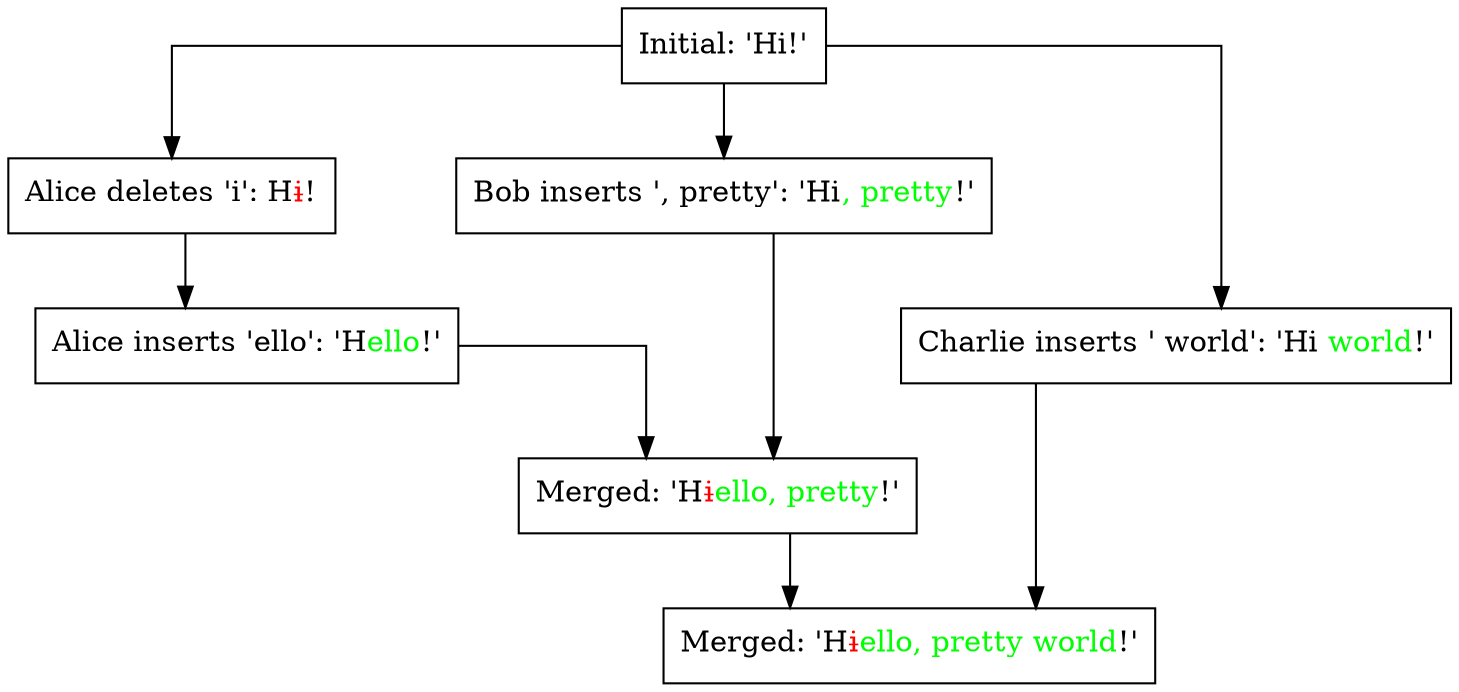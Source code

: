 digraph introduction {
  graph [/*label="Orthogonal edges",*/ splines=ortho, nodesep=0.8]
  node [shape=box]
  //node [fontname=Arial];
  initial [label="Initial: 'Hi!'"]
  alice_rev0 [label=<Alice deletes 'i': H<font color='red'><s>i</s></font>!>]
  alice_rev1 [label=<Alice inserts 'ello': 'H<font color='green'>ello</font>!'>]
  bob_rev0 [label=<Bob inserts ', pretty': 'Hi<font color='green'>, pretty</font>!'>]
  charlie_rev0 [label=<Charlie inserts ' world': 'Hi <font color='green'>world</font>!'>]
  merged1 [label=<Merged: 'H<font color='red'><s>i</s></font><font color='green'>ello, pretty</font>!'>]
  merged2 [label=<Merged: 'H<font color='red'><s>i</s></font><font color='green'>ello, pretty world</font>!'>]

  initial -> alice_rev0 -> alice_rev1 -> merged1;
  initial -> bob_rev0 -> merged1;
  merged1 -> merged2
  initial -> charlie_rev0 -> merged2
}
